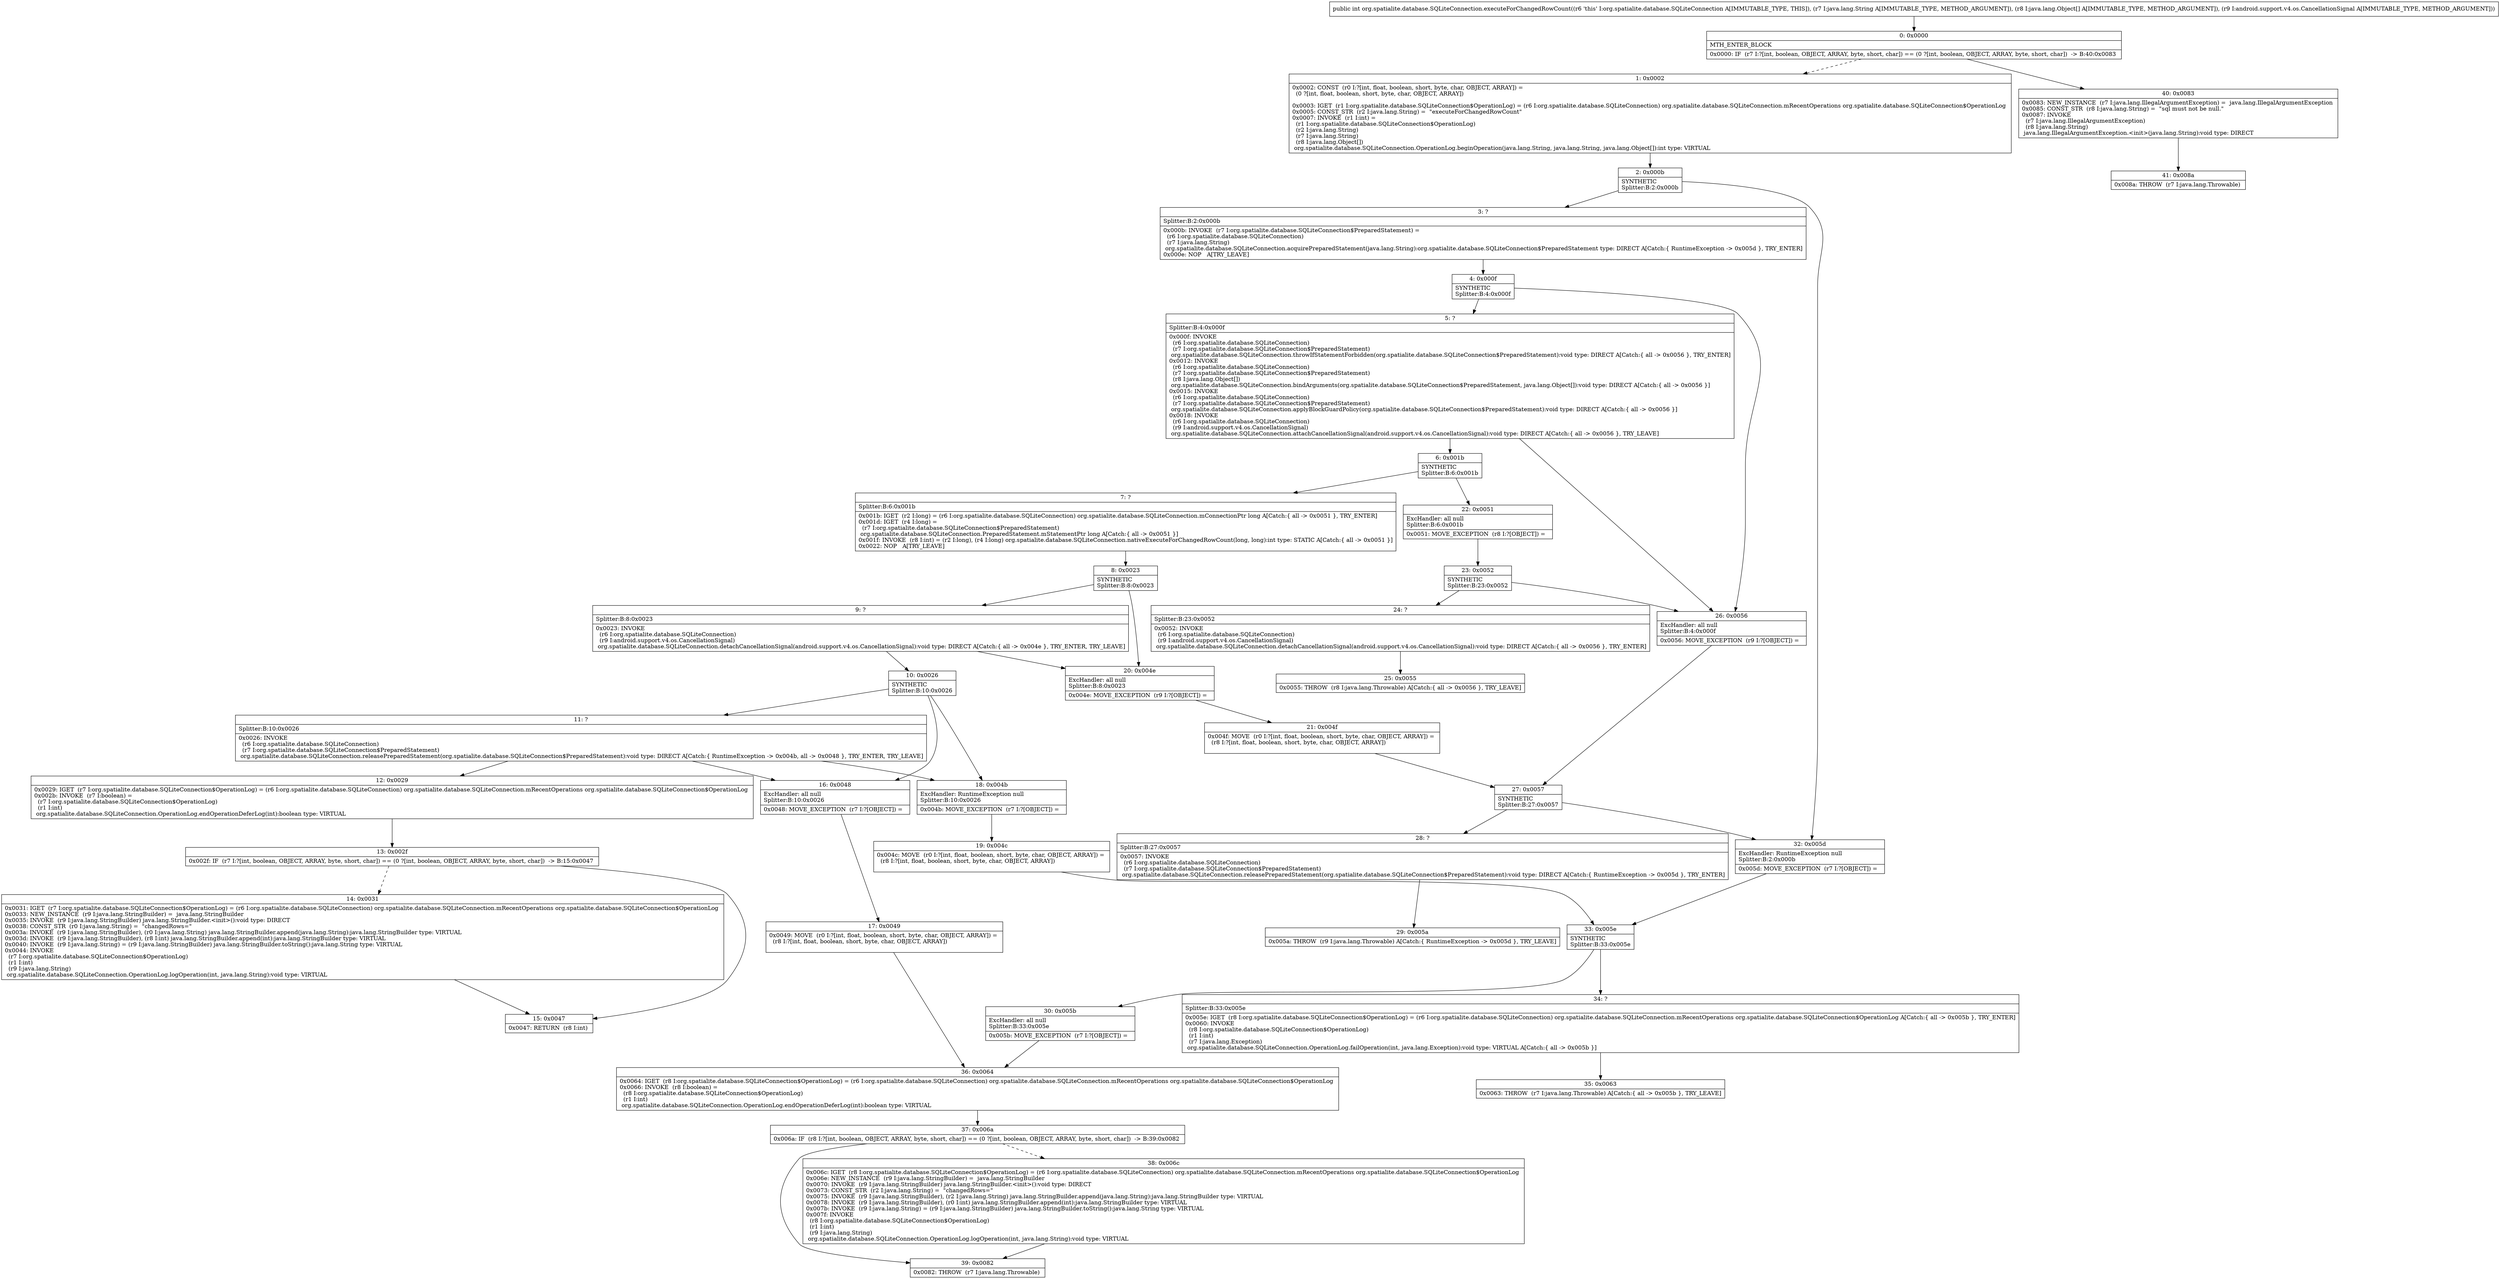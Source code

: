 digraph "CFG fororg.spatialite.database.SQLiteConnection.executeForChangedRowCount(Ljava\/lang\/String;[Ljava\/lang\/Object;Landroid\/support\/v4\/os\/CancellationSignal;)I" {
Node_0 [shape=record,label="{0\:\ 0x0000|MTH_ENTER_BLOCK\l|0x0000: IF  (r7 I:?[int, boolean, OBJECT, ARRAY, byte, short, char]) == (0 ?[int, boolean, OBJECT, ARRAY, byte, short, char])  \-\> B:40:0x0083 \l}"];
Node_1 [shape=record,label="{1\:\ 0x0002|0x0002: CONST  (r0 I:?[int, float, boolean, short, byte, char, OBJECT, ARRAY]) = \l  (0 ?[int, float, boolean, short, byte, char, OBJECT, ARRAY])\l \l0x0003: IGET  (r1 I:org.spatialite.database.SQLiteConnection$OperationLog) = (r6 I:org.spatialite.database.SQLiteConnection) org.spatialite.database.SQLiteConnection.mRecentOperations org.spatialite.database.SQLiteConnection$OperationLog \l0x0005: CONST_STR  (r2 I:java.lang.String) =  \"executeForChangedRowCount\" \l0x0007: INVOKE  (r1 I:int) = \l  (r1 I:org.spatialite.database.SQLiteConnection$OperationLog)\l  (r2 I:java.lang.String)\l  (r7 I:java.lang.String)\l  (r8 I:java.lang.Object[])\l org.spatialite.database.SQLiteConnection.OperationLog.beginOperation(java.lang.String, java.lang.String, java.lang.Object[]):int type: VIRTUAL \l}"];
Node_2 [shape=record,label="{2\:\ 0x000b|SYNTHETIC\lSplitter:B:2:0x000b\l}"];
Node_3 [shape=record,label="{3\:\ ?|Splitter:B:2:0x000b\l|0x000b: INVOKE  (r7 I:org.spatialite.database.SQLiteConnection$PreparedStatement) = \l  (r6 I:org.spatialite.database.SQLiteConnection)\l  (r7 I:java.lang.String)\l org.spatialite.database.SQLiteConnection.acquirePreparedStatement(java.lang.String):org.spatialite.database.SQLiteConnection$PreparedStatement type: DIRECT A[Catch:\{ RuntimeException \-\> 0x005d \}, TRY_ENTER]\l0x000e: NOP   A[TRY_LEAVE]\l}"];
Node_4 [shape=record,label="{4\:\ 0x000f|SYNTHETIC\lSplitter:B:4:0x000f\l}"];
Node_5 [shape=record,label="{5\:\ ?|Splitter:B:4:0x000f\l|0x000f: INVOKE  \l  (r6 I:org.spatialite.database.SQLiteConnection)\l  (r7 I:org.spatialite.database.SQLiteConnection$PreparedStatement)\l org.spatialite.database.SQLiteConnection.throwIfStatementForbidden(org.spatialite.database.SQLiteConnection$PreparedStatement):void type: DIRECT A[Catch:\{ all \-\> 0x0056 \}, TRY_ENTER]\l0x0012: INVOKE  \l  (r6 I:org.spatialite.database.SQLiteConnection)\l  (r7 I:org.spatialite.database.SQLiteConnection$PreparedStatement)\l  (r8 I:java.lang.Object[])\l org.spatialite.database.SQLiteConnection.bindArguments(org.spatialite.database.SQLiteConnection$PreparedStatement, java.lang.Object[]):void type: DIRECT A[Catch:\{ all \-\> 0x0056 \}]\l0x0015: INVOKE  \l  (r6 I:org.spatialite.database.SQLiteConnection)\l  (r7 I:org.spatialite.database.SQLiteConnection$PreparedStatement)\l org.spatialite.database.SQLiteConnection.applyBlockGuardPolicy(org.spatialite.database.SQLiteConnection$PreparedStatement):void type: DIRECT A[Catch:\{ all \-\> 0x0056 \}]\l0x0018: INVOKE  \l  (r6 I:org.spatialite.database.SQLiteConnection)\l  (r9 I:android.support.v4.os.CancellationSignal)\l org.spatialite.database.SQLiteConnection.attachCancellationSignal(android.support.v4.os.CancellationSignal):void type: DIRECT A[Catch:\{ all \-\> 0x0056 \}, TRY_LEAVE]\l}"];
Node_6 [shape=record,label="{6\:\ 0x001b|SYNTHETIC\lSplitter:B:6:0x001b\l}"];
Node_7 [shape=record,label="{7\:\ ?|Splitter:B:6:0x001b\l|0x001b: IGET  (r2 I:long) = (r6 I:org.spatialite.database.SQLiteConnection) org.spatialite.database.SQLiteConnection.mConnectionPtr long A[Catch:\{ all \-\> 0x0051 \}, TRY_ENTER]\l0x001d: IGET  (r4 I:long) = \l  (r7 I:org.spatialite.database.SQLiteConnection$PreparedStatement)\l org.spatialite.database.SQLiteConnection.PreparedStatement.mStatementPtr long A[Catch:\{ all \-\> 0x0051 \}]\l0x001f: INVOKE  (r8 I:int) = (r2 I:long), (r4 I:long) org.spatialite.database.SQLiteConnection.nativeExecuteForChangedRowCount(long, long):int type: STATIC A[Catch:\{ all \-\> 0x0051 \}]\l0x0022: NOP   A[TRY_LEAVE]\l}"];
Node_8 [shape=record,label="{8\:\ 0x0023|SYNTHETIC\lSplitter:B:8:0x0023\l}"];
Node_9 [shape=record,label="{9\:\ ?|Splitter:B:8:0x0023\l|0x0023: INVOKE  \l  (r6 I:org.spatialite.database.SQLiteConnection)\l  (r9 I:android.support.v4.os.CancellationSignal)\l org.spatialite.database.SQLiteConnection.detachCancellationSignal(android.support.v4.os.CancellationSignal):void type: DIRECT A[Catch:\{ all \-\> 0x004e \}, TRY_ENTER, TRY_LEAVE]\l}"];
Node_10 [shape=record,label="{10\:\ 0x0026|SYNTHETIC\lSplitter:B:10:0x0026\l}"];
Node_11 [shape=record,label="{11\:\ ?|Splitter:B:10:0x0026\l|0x0026: INVOKE  \l  (r6 I:org.spatialite.database.SQLiteConnection)\l  (r7 I:org.spatialite.database.SQLiteConnection$PreparedStatement)\l org.spatialite.database.SQLiteConnection.releasePreparedStatement(org.spatialite.database.SQLiteConnection$PreparedStatement):void type: DIRECT A[Catch:\{ RuntimeException \-\> 0x004b, all \-\> 0x0048 \}, TRY_ENTER, TRY_LEAVE]\l}"];
Node_12 [shape=record,label="{12\:\ 0x0029|0x0029: IGET  (r7 I:org.spatialite.database.SQLiteConnection$OperationLog) = (r6 I:org.spatialite.database.SQLiteConnection) org.spatialite.database.SQLiteConnection.mRecentOperations org.spatialite.database.SQLiteConnection$OperationLog \l0x002b: INVOKE  (r7 I:boolean) = \l  (r7 I:org.spatialite.database.SQLiteConnection$OperationLog)\l  (r1 I:int)\l org.spatialite.database.SQLiteConnection.OperationLog.endOperationDeferLog(int):boolean type: VIRTUAL \l}"];
Node_13 [shape=record,label="{13\:\ 0x002f|0x002f: IF  (r7 I:?[int, boolean, OBJECT, ARRAY, byte, short, char]) == (0 ?[int, boolean, OBJECT, ARRAY, byte, short, char])  \-\> B:15:0x0047 \l}"];
Node_14 [shape=record,label="{14\:\ 0x0031|0x0031: IGET  (r7 I:org.spatialite.database.SQLiteConnection$OperationLog) = (r6 I:org.spatialite.database.SQLiteConnection) org.spatialite.database.SQLiteConnection.mRecentOperations org.spatialite.database.SQLiteConnection$OperationLog \l0x0033: NEW_INSTANCE  (r9 I:java.lang.StringBuilder) =  java.lang.StringBuilder \l0x0035: INVOKE  (r9 I:java.lang.StringBuilder) java.lang.StringBuilder.\<init\>():void type: DIRECT \l0x0038: CONST_STR  (r0 I:java.lang.String) =  \"changedRows=\" \l0x003a: INVOKE  (r9 I:java.lang.StringBuilder), (r0 I:java.lang.String) java.lang.StringBuilder.append(java.lang.String):java.lang.StringBuilder type: VIRTUAL \l0x003d: INVOKE  (r9 I:java.lang.StringBuilder), (r8 I:int) java.lang.StringBuilder.append(int):java.lang.StringBuilder type: VIRTUAL \l0x0040: INVOKE  (r9 I:java.lang.String) = (r9 I:java.lang.StringBuilder) java.lang.StringBuilder.toString():java.lang.String type: VIRTUAL \l0x0044: INVOKE  \l  (r7 I:org.spatialite.database.SQLiteConnection$OperationLog)\l  (r1 I:int)\l  (r9 I:java.lang.String)\l org.spatialite.database.SQLiteConnection.OperationLog.logOperation(int, java.lang.String):void type: VIRTUAL \l}"];
Node_15 [shape=record,label="{15\:\ 0x0047|0x0047: RETURN  (r8 I:int) \l}"];
Node_16 [shape=record,label="{16\:\ 0x0048|ExcHandler: all null\lSplitter:B:10:0x0026\l|0x0048: MOVE_EXCEPTION  (r7 I:?[OBJECT]) =  \l}"];
Node_17 [shape=record,label="{17\:\ 0x0049|0x0049: MOVE  (r0 I:?[int, float, boolean, short, byte, char, OBJECT, ARRAY]) = \l  (r8 I:?[int, float, boolean, short, byte, char, OBJECT, ARRAY])\l \l}"];
Node_18 [shape=record,label="{18\:\ 0x004b|ExcHandler: RuntimeException null\lSplitter:B:10:0x0026\l|0x004b: MOVE_EXCEPTION  (r7 I:?[OBJECT]) =  \l}"];
Node_19 [shape=record,label="{19\:\ 0x004c|0x004c: MOVE  (r0 I:?[int, float, boolean, short, byte, char, OBJECT, ARRAY]) = \l  (r8 I:?[int, float, boolean, short, byte, char, OBJECT, ARRAY])\l \l}"];
Node_20 [shape=record,label="{20\:\ 0x004e|ExcHandler: all null\lSplitter:B:8:0x0023\l|0x004e: MOVE_EXCEPTION  (r9 I:?[OBJECT]) =  \l}"];
Node_21 [shape=record,label="{21\:\ 0x004f|0x004f: MOVE  (r0 I:?[int, float, boolean, short, byte, char, OBJECT, ARRAY]) = \l  (r8 I:?[int, float, boolean, short, byte, char, OBJECT, ARRAY])\l \l}"];
Node_22 [shape=record,label="{22\:\ 0x0051|ExcHandler: all null\lSplitter:B:6:0x001b\l|0x0051: MOVE_EXCEPTION  (r8 I:?[OBJECT]) =  \l}"];
Node_23 [shape=record,label="{23\:\ 0x0052|SYNTHETIC\lSplitter:B:23:0x0052\l}"];
Node_24 [shape=record,label="{24\:\ ?|Splitter:B:23:0x0052\l|0x0052: INVOKE  \l  (r6 I:org.spatialite.database.SQLiteConnection)\l  (r9 I:android.support.v4.os.CancellationSignal)\l org.spatialite.database.SQLiteConnection.detachCancellationSignal(android.support.v4.os.CancellationSignal):void type: DIRECT A[Catch:\{ all \-\> 0x0056 \}, TRY_ENTER]\l}"];
Node_25 [shape=record,label="{25\:\ 0x0055|0x0055: THROW  (r8 I:java.lang.Throwable) A[Catch:\{ all \-\> 0x0056 \}, TRY_LEAVE]\l}"];
Node_26 [shape=record,label="{26\:\ 0x0056|ExcHandler: all null\lSplitter:B:4:0x000f\l|0x0056: MOVE_EXCEPTION  (r9 I:?[OBJECT]) =  \l}"];
Node_27 [shape=record,label="{27\:\ 0x0057|SYNTHETIC\lSplitter:B:27:0x0057\l}"];
Node_28 [shape=record,label="{28\:\ ?|Splitter:B:27:0x0057\l|0x0057: INVOKE  \l  (r6 I:org.spatialite.database.SQLiteConnection)\l  (r7 I:org.spatialite.database.SQLiteConnection$PreparedStatement)\l org.spatialite.database.SQLiteConnection.releasePreparedStatement(org.spatialite.database.SQLiteConnection$PreparedStatement):void type: DIRECT A[Catch:\{ RuntimeException \-\> 0x005d \}, TRY_ENTER]\l}"];
Node_29 [shape=record,label="{29\:\ 0x005a|0x005a: THROW  (r9 I:java.lang.Throwable) A[Catch:\{ RuntimeException \-\> 0x005d \}, TRY_LEAVE]\l}"];
Node_30 [shape=record,label="{30\:\ 0x005b|ExcHandler: all null\lSplitter:B:33:0x005e\l|0x005b: MOVE_EXCEPTION  (r7 I:?[OBJECT]) =  \l}"];
Node_32 [shape=record,label="{32\:\ 0x005d|ExcHandler: RuntimeException null\lSplitter:B:2:0x000b\l|0x005d: MOVE_EXCEPTION  (r7 I:?[OBJECT]) =  \l}"];
Node_33 [shape=record,label="{33\:\ 0x005e|SYNTHETIC\lSplitter:B:33:0x005e\l}"];
Node_34 [shape=record,label="{34\:\ ?|Splitter:B:33:0x005e\l|0x005e: IGET  (r8 I:org.spatialite.database.SQLiteConnection$OperationLog) = (r6 I:org.spatialite.database.SQLiteConnection) org.spatialite.database.SQLiteConnection.mRecentOperations org.spatialite.database.SQLiteConnection$OperationLog A[Catch:\{ all \-\> 0x005b \}, TRY_ENTER]\l0x0060: INVOKE  \l  (r8 I:org.spatialite.database.SQLiteConnection$OperationLog)\l  (r1 I:int)\l  (r7 I:java.lang.Exception)\l org.spatialite.database.SQLiteConnection.OperationLog.failOperation(int, java.lang.Exception):void type: VIRTUAL A[Catch:\{ all \-\> 0x005b \}]\l}"];
Node_35 [shape=record,label="{35\:\ 0x0063|0x0063: THROW  (r7 I:java.lang.Throwable) A[Catch:\{ all \-\> 0x005b \}, TRY_LEAVE]\l}"];
Node_36 [shape=record,label="{36\:\ 0x0064|0x0064: IGET  (r8 I:org.spatialite.database.SQLiteConnection$OperationLog) = (r6 I:org.spatialite.database.SQLiteConnection) org.spatialite.database.SQLiteConnection.mRecentOperations org.spatialite.database.SQLiteConnection$OperationLog \l0x0066: INVOKE  (r8 I:boolean) = \l  (r8 I:org.spatialite.database.SQLiteConnection$OperationLog)\l  (r1 I:int)\l org.spatialite.database.SQLiteConnection.OperationLog.endOperationDeferLog(int):boolean type: VIRTUAL \l}"];
Node_37 [shape=record,label="{37\:\ 0x006a|0x006a: IF  (r8 I:?[int, boolean, OBJECT, ARRAY, byte, short, char]) == (0 ?[int, boolean, OBJECT, ARRAY, byte, short, char])  \-\> B:39:0x0082 \l}"];
Node_38 [shape=record,label="{38\:\ 0x006c|0x006c: IGET  (r8 I:org.spatialite.database.SQLiteConnection$OperationLog) = (r6 I:org.spatialite.database.SQLiteConnection) org.spatialite.database.SQLiteConnection.mRecentOperations org.spatialite.database.SQLiteConnection$OperationLog \l0x006e: NEW_INSTANCE  (r9 I:java.lang.StringBuilder) =  java.lang.StringBuilder \l0x0070: INVOKE  (r9 I:java.lang.StringBuilder) java.lang.StringBuilder.\<init\>():void type: DIRECT \l0x0073: CONST_STR  (r2 I:java.lang.String) =  \"changedRows=\" \l0x0075: INVOKE  (r9 I:java.lang.StringBuilder), (r2 I:java.lang.String) java.lang.StringBuilder.append(java.lang.String):java.lang.StringBuilder type: VIRTUAL \l0x0078: INVOKE  (r9 I:java.lang.StringBuilder), (r0 I:int) java.lang.StringBuilder.append(int):java.lang.StringBuilder type: VIRTUAL \l0x007b: INVOKE  (r9 I:java.lang.String) = (r9 I:java.lang.StringBuilder) java.lang.StringBuilder.toString():java.lang.String type: VIRTUAL \l0x007f: INVOKE  \l  (r8 I:org.spatialite.database.SQLiteConnection$OperationLog)\l  (r1 I:int)\l  (r9 I:java.lang.String)\l org.spatialite.database.SQLiteConnection.OperationLog.logOperation(int, java.lang.String):void type: VIRTUAL \l}"];
Node_39 [shape=record,label="{39\:\ 0x0082|0x0082: THROW  (r7 I:java.lang.Throwable) \l}"];
Node_40 [shape=record,label="{40\:\ 0x0083|0x0083: NEW_INSTANCE  (r7 I:java.lang.IllegalArgumentException) =  java.lang.IllegalArgumentException \l0x0085: CONST_STR  (r8 I:java.lang.String) =  \"sql must not be null.\" \l0x0087: INVOKE  \l  (r7 I:java.lang.IllegalArgumentException)\l  (r8 I:java.lang.String)\l java.lang.IllegalArgumentException.\<init\>(java.lang.String):void type: DIRECT \l}"];
Node_41 [shape=record,label="{41\:\ 0x008a|0x008a: THROW  (r7 I:java.lang.Throwable) \l}"];
MethodNode[shape=record,label="{public int org.spatialite.database.SQLiteConnection.executeForChangedRowCount((r6 'this' I:org.spatialite.database.SQLiteConnection A[IMMUTABLE_TYPE, THIS]), (r7 I:java.lang.String A[IMMUTABLE_TYPE, METHOD_ARGUMENT]), (r8 I:java.lang.Object[] A[IMMUTABLE_TYPE, METHOD_ARGUMENT]), (r9 I:android.support.v4.os.CancellationSignal A[IMMUTABLE_TYPE, METHOD_ARGUMENT])) }"];
MethodNode -> Node_0;
Node_0 -> Node_1[style=dashed];
Node_0 -> Node_40;
Node_1 -> Node_2;
Node_2 -> Node_3;
Node_2 -> Node_32;
Node_3 -> Node_4;
Node_4 -> Node_5;
Node_4 -> Node_26;
Node_5 -> Node_6;
Node_5 -> Node_26;
Node_6 -> Node_7;
Node_6 -> Node_22;
Node_7 -> Node_8;
Node_8 -> Node_9;
Node_8 -> Node_20;
Node_9 -> Node_10;
Node_9 -> Node_20;
Node_10 -> Node_11;
Node_10 -> Node_18;
Node_10 -> Node_16;
Node_11 -> Node_12;
Node_11 -> Node_18;
Node_11 -> Node_16;
Node_12 -> Node_13;
Node_13 -> Node_14[style=dashed];
Node_13 -> Node_15;
Node_14 -> Node_15;
Node_16 -> Node_17;
Node_17 -> Node_36;
Node_18 -> Node_19;
Node_19 -> Node_33;
Node_20 -> Node_21;
Node_21 -> Node_27;
Node_22 -> Node_23;
Node_23 -> Node_24;
Node_23 -> Node_26;
Node_24 -> Node_25;
Node_26 -> Node_27;
Node_27 -> Node_28;
Node_27 -> Node_32;
Node_28 -> Node_29;
Node_30 -> Node_36;
Node_32 -> Node_33;
Node_33 -> Node_34;
Node_33 -> Node_30;
Node_34 -> Node_35;
Node_36 -> Node_37;
Node_37 -> Node_38[style=dashed];
Node_37 -> Node_39;
Node_38 -> Node_39;
Node_40 -> Node_41;
}

